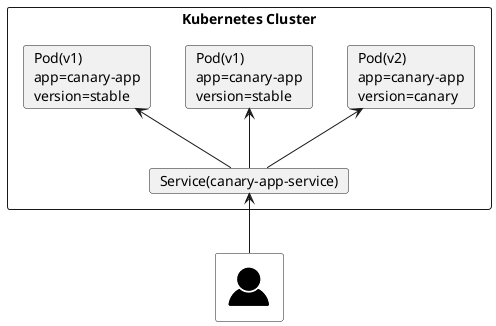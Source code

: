 @startuml

'skinparam linetype ortho
!include <tupadr3/common>
!include <tupadr3/govicons/user>

GOV_USER(user) #White

rectangle "Kubernetes Cluster" as kc {
	card "Pod(v1)\napp=canary-app\nversion=stable" as v11 {
	}
	card "Pod(v1)\napp=canary-app\nversion=stable" as v12 {
	}
	card "Pod(v2)\napp=canary-app\nversion=canary" as v21 {
	}

	card "Service(canary-app-service)" as s

	s -u-> v11
	s -u-> v12
	s -u-> v21
}

user -u-> s




@enduml